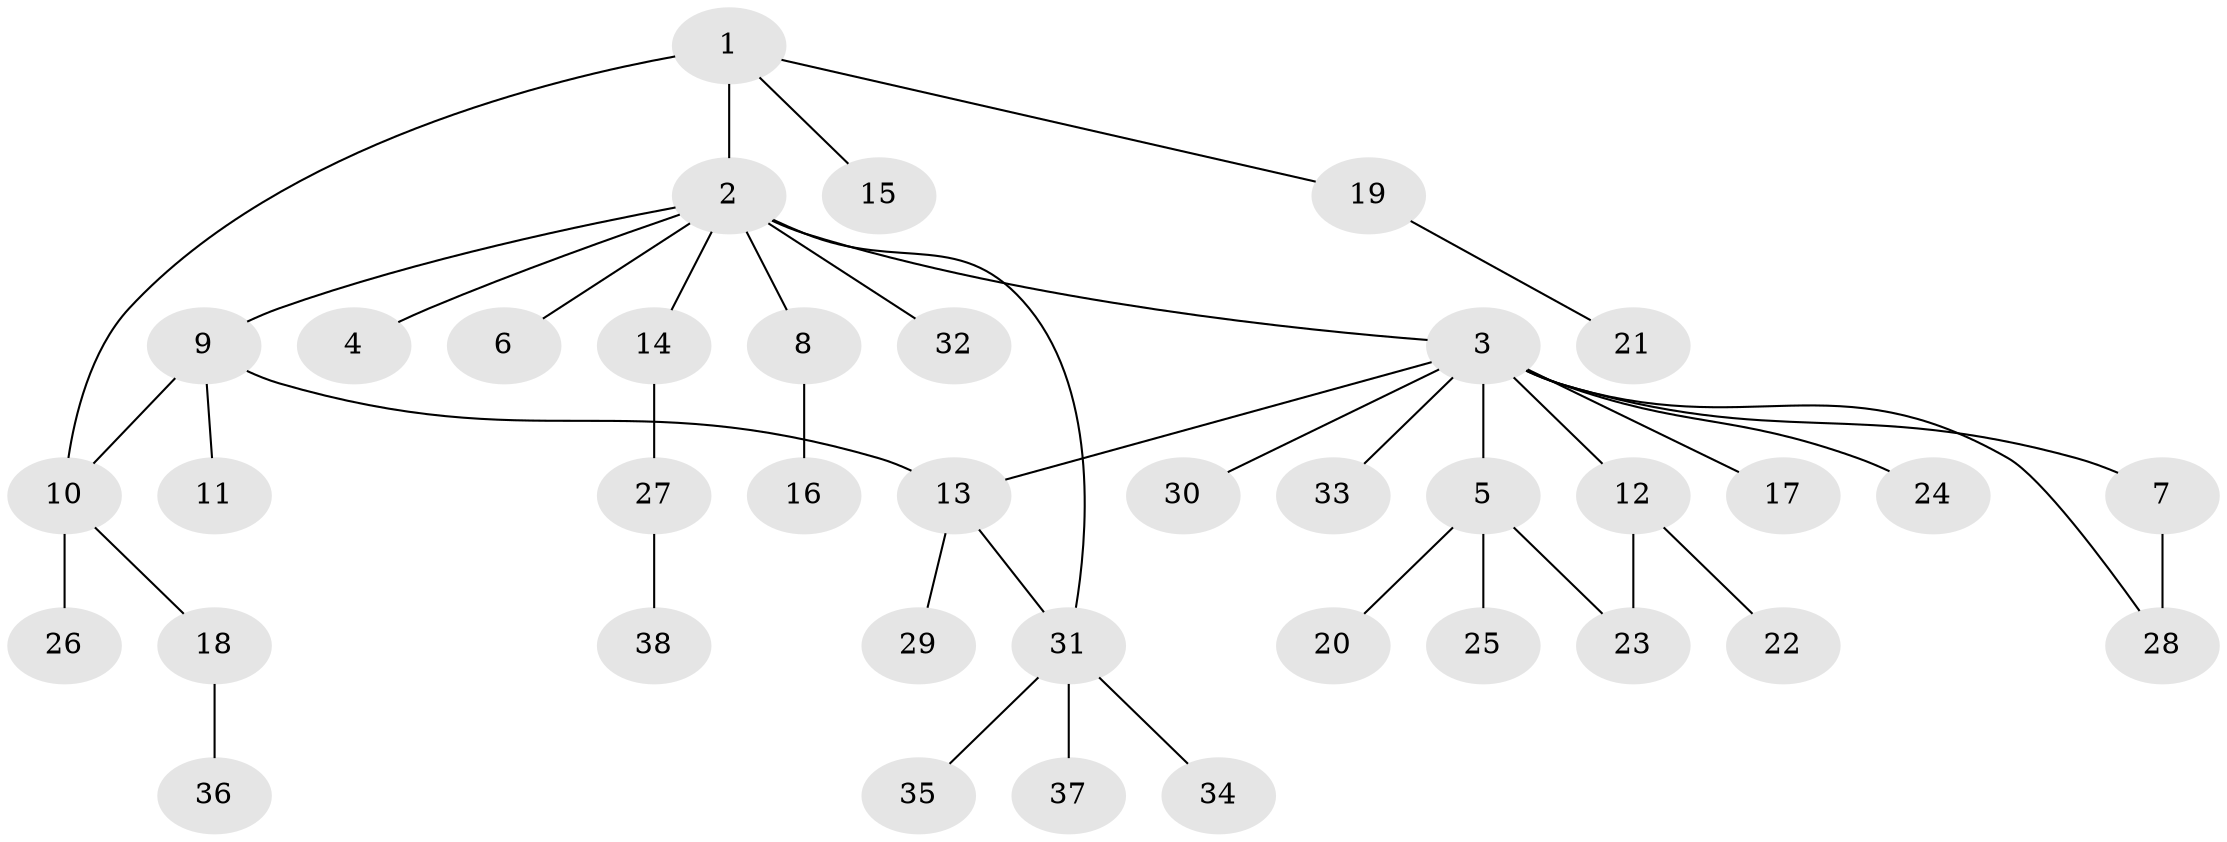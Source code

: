 // original degree distribution, {1: 0.6, 21: 0.013333333333333334, 12: 0.013333333333333334, 2: 0.18666666666666668, 6: 0.04, 3: 0.10666666666666667, 5: 0.02666666666666667, 4: 0.013333333333333334}
// Generated by graph-tools (version 1.1) at 2025/50/03/04/25 22:50:09]
// undirected, 38 vertices, 42 edges
graph export_dot {
  node [color=gray90,style=filled];
  1;
  2;
  3;
  4;
  5;
  6;
  7;
  8;
  9;
  10;
  11;
  12;
  13;
  14;
  15;
  16;
  17;
  18;
  19;
  20;
  21;
  22;
  23;
  24;
  25;
  26;
  27;
  28;
  29;
  30;
  31;
  32;
  33;
  34;
  35;
  36;
  37;
  38;
  1 -- 2 [weight=11.0];
  1 -- 10 [weight=1.0];
  1 -- 15 [weight=1.0];
  1 -- 19 [weight=1.0];
  2 -- 3 [weight=1.0];
  2 -- 4 [weight=1.0];
  2 -- 6 [weight=1.0];
  2 -- 8 [weight=1.0];
  2 -- 9 [weight=1.0];
  2 -- 14 [weight=1.0];
  2 -- 31 [weight=1.0];
  2 -- 32 [weight=1.0];
  3 -- 5 [weight=1.0];
  3 -- 7 [weight=1.0];
  3 -- 12 [weight=1.0];
  3 -- 13 [weight=1.0];
  3 -- 17 [weight=1.0];
  3 -- 24 [weight=1.0];
  3 -- 28 [weight=1.0];
  3 -- 30 [weight=1.0];
  3 -- 33 [weight=1.0];
  5 -- 20 [weight=2.0];
  5 -- 23 [weight=1.0];
  5 -- 25 [weight=1.0];
  7 -- 28 [weight=2.0];
  8 -- 16 [weight=1.0];
  9 -- 10 [weight=1.0];
  9 -- 11 [weight=2.0];
  9 -- 13 [weight=1.0];
  10 -- 18 [weight=1.0];
  10 -- 26 [weight=2.0];
  12 -- 22 [weight=2.0];
  12 -- 23 [weight=1.0];
  13 -- 29 [weight=1.0];
  13 -- 31 [weight=1.0];
  14 -- 27 [weight=1.0];
  18 -- 36 [weight=1.0];
  19 -- 21 [weight=1.0];
  27 -- 38 [weight=1.0];
  31 -- 34 [weight=1.0];
  31 -- 35 [weight=1.0];
  31 -- 37 [weight=1.0];
}
